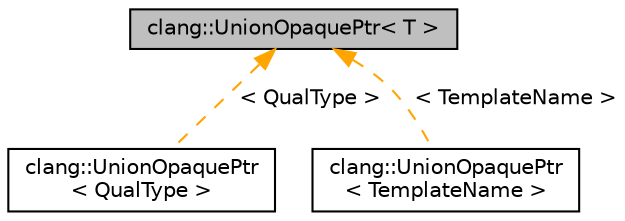 digraph "clang::UnionOpaquePtr&lt; T &gt;"
{
 // LATEX_PDF_SIZE
  bgcolor="transparent";
  edge [fontname="Helvetica",fontsize="10",labelfontname="Helvetica",labelfontsize="10"];
  node [fontname="Helvetica",fontsize="10",shape=record];
  Node1 [label="clang::UnionOpaquePtr\< T \>",height=0.2,width=0.4,color="black", fillcolor="grey75", style="filled", fontcolor="black",tooltip="UnionOpaquePtr - A version of OpaquePtr suitable for membership in a union."];
  Node1 -> Node2 [dir="back",color="orange",fontsize="10",style="dashed",label=" \< QualType \>" ,fontname="Helvetica"];
  Node2 [label="clang::UnionOpaquePtr\l\< QualType \>",height=0.2,width=0.4,color="black",URL="$structclang_1_1UnionOpaquePtr.html",tooltip=" "];
  Node1 -> Node3 [dir="back",color="orange",fontsize="10",style="dashed",label=" \< TemplateName \>" ,fontname="Helvetica"];
  Node3 [label="clang::UnionOpaquePtr\l\< TemplateName \>",height=0.2,width=0.4,color="black",URL="$structclang_1_1UnionOpaquePtr.html",tooltip=" "];
}
